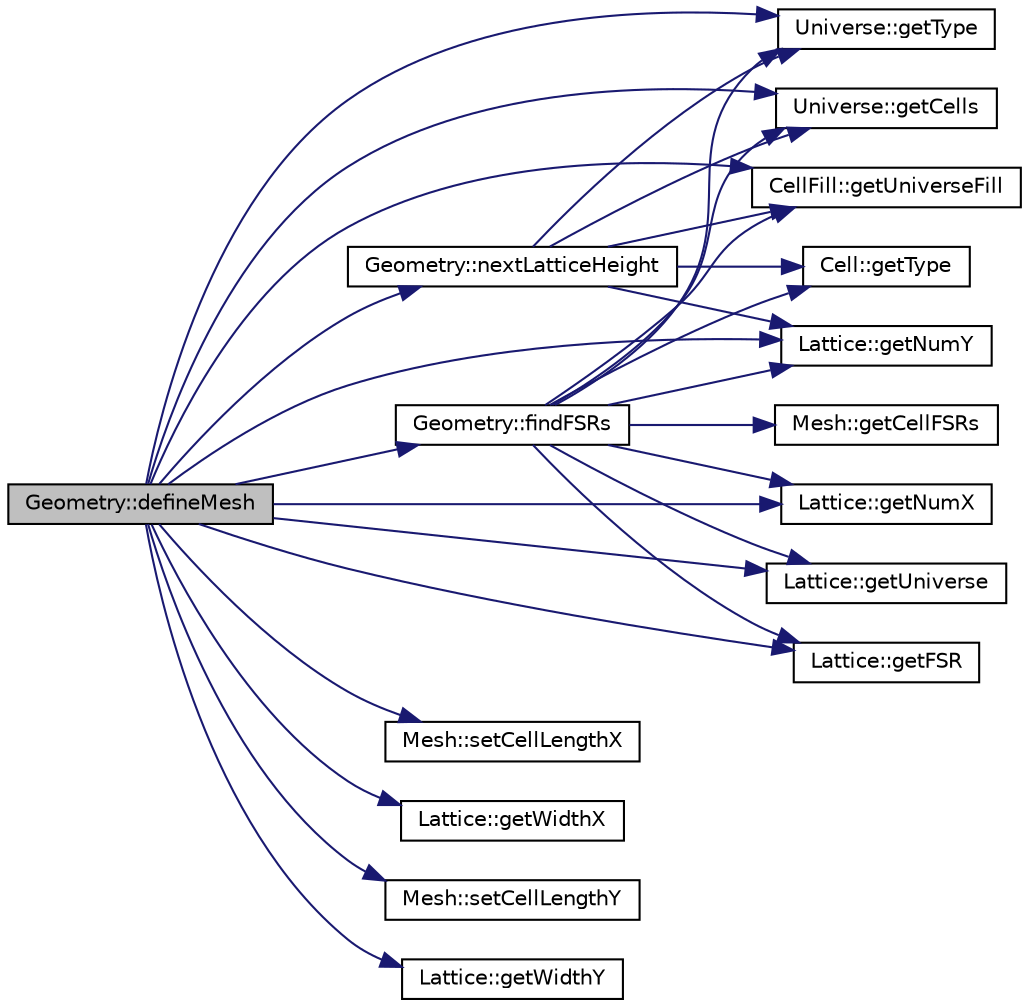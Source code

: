 digraph "Geometry::defineMesh"
{
  edge [fontname="Helvetica",fontsize="10",labelfontname="Helvetica",labelfontsize="10"];
  node [fontname="Helvetica",fontsize="10",shape=record];
  rankdir="LR";
  Node1 [label="Geometry::defineMesh",height=0.2,width=0.4,color="black", fillcolor="grey75", style="filled" fontcolor="black"];
  Node1 -> Node2 [color="midnightblue",fontsize="10",style="solid",fontname="Helvetica"];
  Node2 [label="Universe::getType",height=0.2,width=0.4,color="black", fillcolor="white", style="filled",URL="$classUniverse.html#a6cbde58618cfcec5f72780b2911ab97b",tooltip="Return the Universe type (SIMPLE or LATTICE)."];
  Node1 -> Node3 [color="midnightblue",fontsize="10",style="solid",fontname="Helvetica"];
  Node3 [label="Universe::getCells",height=0.2,width=0.4,color="black", fillcolor="white", style="filled",URL="$classUniverse.html#a4b0dc4bf1fcda9bb4813ab60b07c8d2f",tooltip="Return the container of Cell IDs and Cell pointers in this Universe."];
  Node1 -> Node4 [color="midnightblue",fontsize="10",style="solid",fontname="Helvetica"];
  Node4 [label="CellFill::getUniverseFill",height=0.2,width=0.4,color="black", fillcolor="white", style="filled",URL="$classCellFill.html#af5debd1e98494583d628641cb5321a8c",tooltip="Return a pointer to the Universe filling this Cell."];
  Node1 -> Node5 [color="midnightblue",fontsize="10",style="solid",fontname="Helvetica"];
  Node5 [label="Lattice::getNumX",height=0.2,width=0.4,color="black", fillcolor="white", style="filled",URL="$classLattice.html#a8bdf33505871fa71a8e9d86bb7efec10",tooltip="Return the number of Lattice cells along the x-axis."];
  Node1 -> Node6 [color="midnightblue",fontsize="10",style="solid",fontname="Helvetica"];
  Node6 [label="Lattice::getNumY",height=0.2,width=0.4,color="black", fillcolor="white", style="filled",URL="$classLattice.html#aa7e9fbdedddbb9d40e4f845710ce8ec2",tooltip="Return the number of Lattice cells along the y-axis."];
  Node1 -> Node7 [color="midnightblue",fontsize="10",style="solid",fontname="Helvetica"];
  Node7 [label="Lattice::getUniverse",height=0.2,width=0.4,color="black", fillcolor="white", style="filled",URL="$classLattice.html#ac9c176ea0299608b036378c3d3f5d72e",tooltip="Returns a pointer to the Universe within a specific Lattice cell."];
  Node1 -> Node8 [color="midnightblue",fontsize="10",style="solid",fontname="Helvetica"];
  Node8 [label="Lattice::getFSR",height=0.2,width=0.4,color="black", fillcolor="white", style="filled",URL="$classLattice.html#af74a22376668c13049970a531b525efe",tooltip="Return the id of a flat source region base index (smallest FSR region id within a specific Lattice ce..."];
  Node1 -> Node9 [color="midnightblue",fontsize="10",style="solid",fontname="Helvetica"];
  Node9 [label="Geometry::findFSRs",height=0.2,width=0.4,color="black", fillcolor="white", style="filled",URL="$classGeometry.html#aa988bf6c4a3064afeb21c7c0f81eef58",tooltip="This is a recursive method which stores the IDs of all FSRs located in a Mesh cell object in a std::v..."];
  Node9 -> Node2 [color="midnightblue",fontsize="10",style="solid",fontname="Helvetica"];
  Node9 -> Node3 [color="midnightblue",fontsize="10",style="solid",fontname="Helvetica"];
  Node9 -> Node10 [color="midnightblue",fontsize="10",style="solid",fontname="Helvetica"];
  Node10 [label="Cell::getType",height=0.2,width=0.4,color="black", fillcolor="white", style="filled",URL="$classCell.html#af0421cc4cbb034947b2b7ec18c6df7d0",tooltip="Return the Cell type (FILL or MATERIAL)."];
  Node9 -> Node11 [color="midnightblue",fontsize="10",style="solid",fontname="Helvetica"];
  Node11 [label="Mesh::getCellFSRs",height=0.2,width=0.4,color="black", fillcolor="white", style="filled",URL="$classMesh.html#a4738244dc29a498d007bc486777f2dbd",tooltip="Get pointer to a std::vector of Mesh cell FSRs."];
  Node9 -> Node4 [color="midnightblue",fontsize="10",style="solid",fontname="Helvetica"];
  Node9 -> Node5 [color="midnightblue",fontsize="10",style="solid",fontname="Helvetica"];
  Node9 -> Node6 [color="midnightblue",fontsize="10",style="solid",fontname="Helvetica"];
  Node9 -> Node7 [color="midnightblue",fontsize="10",style="solid",fontname="Helvetica"];
  Node9 -> Node8 [color="midnightblue",fontsize="10",style="solid",fontname="Helvetica"];
  Node1 -> Node12 [color="midnightblue",fontsize="10",style="solid",fontname="Helvetica"];
  Node12 [label="Mesh::setCellLengthX",height=0.2,width=0.4,color="black", fillcolor="white", style="filled",URL="$classMesh.html#a575b2e9ab08c406592335e30ab3ba4ef",tooltip="Set the Mesh cell width for a particular cell."];
  Node1 -> Node13 [color="midnightblue",fontsize="10",style="solid",fontname="Helvetica"];
  Node13 [label="Lattice::getWidthX",height=0.2,width=0.4,color="black", fillcolor="white", style="filled",URL="$classLattice.html#acb5c93de94618ab65ef61f18a93e48b3",tooltip="Return the width of the Lattice along the x-axis."];
  Node1 -> Node14 [color="midnightblue",fontsize="10",style="solid",fontname="Helvetica"];
  Node14 [label="Mesh::setCellLengthY",height=0.2,width=0.4,color="black", fillcolor="white", style="filled",URL="$classMesh.html#a976363005f6bc9fefa139e2c61a3108a",tooltip="Set the Mesh cell height for a particular cell."];
  Node1 -> Node15 [color="midnightblue",fontsize="10",style="solid",fontname="Helvetica"];
  Node15 [label="Lattice::getWidthY",height=0.2,width=0.4,color="black", fillcolor="white", style="filled",URL="$classLattice.html#ad54b31fc59330eaadf4c6b81e034a199",tooltip="Return the width of the Lattice along the y-axis."];
  Node1 -> Node16 [color="midnightblue",fontsize="10",style="solid",fontname="Helvetica"];
  Node16 [label="Geometry::nextLatticeHeight",height=0.2,width=0.4,color="black", fillcolor="white", style="filled",URL="$classGeometry.html#affea9525ab3495c60b0abfa66780322b",tooltip="This is a recursive method that finds the Mesh cell height of the next lowest LATTICE in a given Univ..."];
  Node16 -> Node2 [color="midnightblue",fontsize="10",style="solid",fontname="Helvetica"];
  Node16 -> Node3 [color="midnightblue",fontsize="10",style="solid",fontname="Helvetica"];
  Node16 -> Node10 [color="midnightblue",fontsize="10",style="solid",fontname="Helvetica"];
  Node16 -> Node4 [color="midnightblue",fontsize="10",style="solid",fontname="Helvetica"];
  Node16 -> Node6 [color="midnightblue",fontsize="10",style="solid",fontname="Helvetica"];
}
